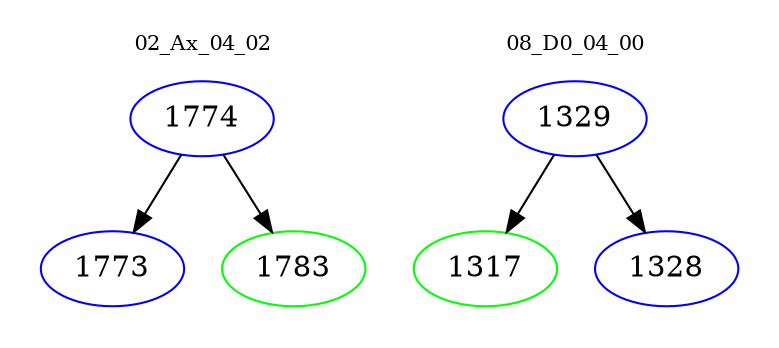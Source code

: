 digraph{
subgraph cluster_0 {
color = white
label = "02_Ax_04_02";
fontsize=10;
T0_1774 [label="1774", color="blue"]
T0_1774 -> T0_1773 [color="black"]
T0_1773 [label="1773", color="blue"]
T0_1774 -> T0_1783 [color="black"]
T0_1783 [label="1783", color="green"]
}
subgraph cluster_1 {
color = white
label = "08_D0_04_00";
fontsize=10;
T1_1329 [label="1329", color="blue"]
T1_1329 -> T1_1317 [color="black"]
T1_1317 [label="1317", color="green"]
T1_1329 -> T1_1328 [color="black"]
T1_1328 [label="1328", color="blue"]
}
}
